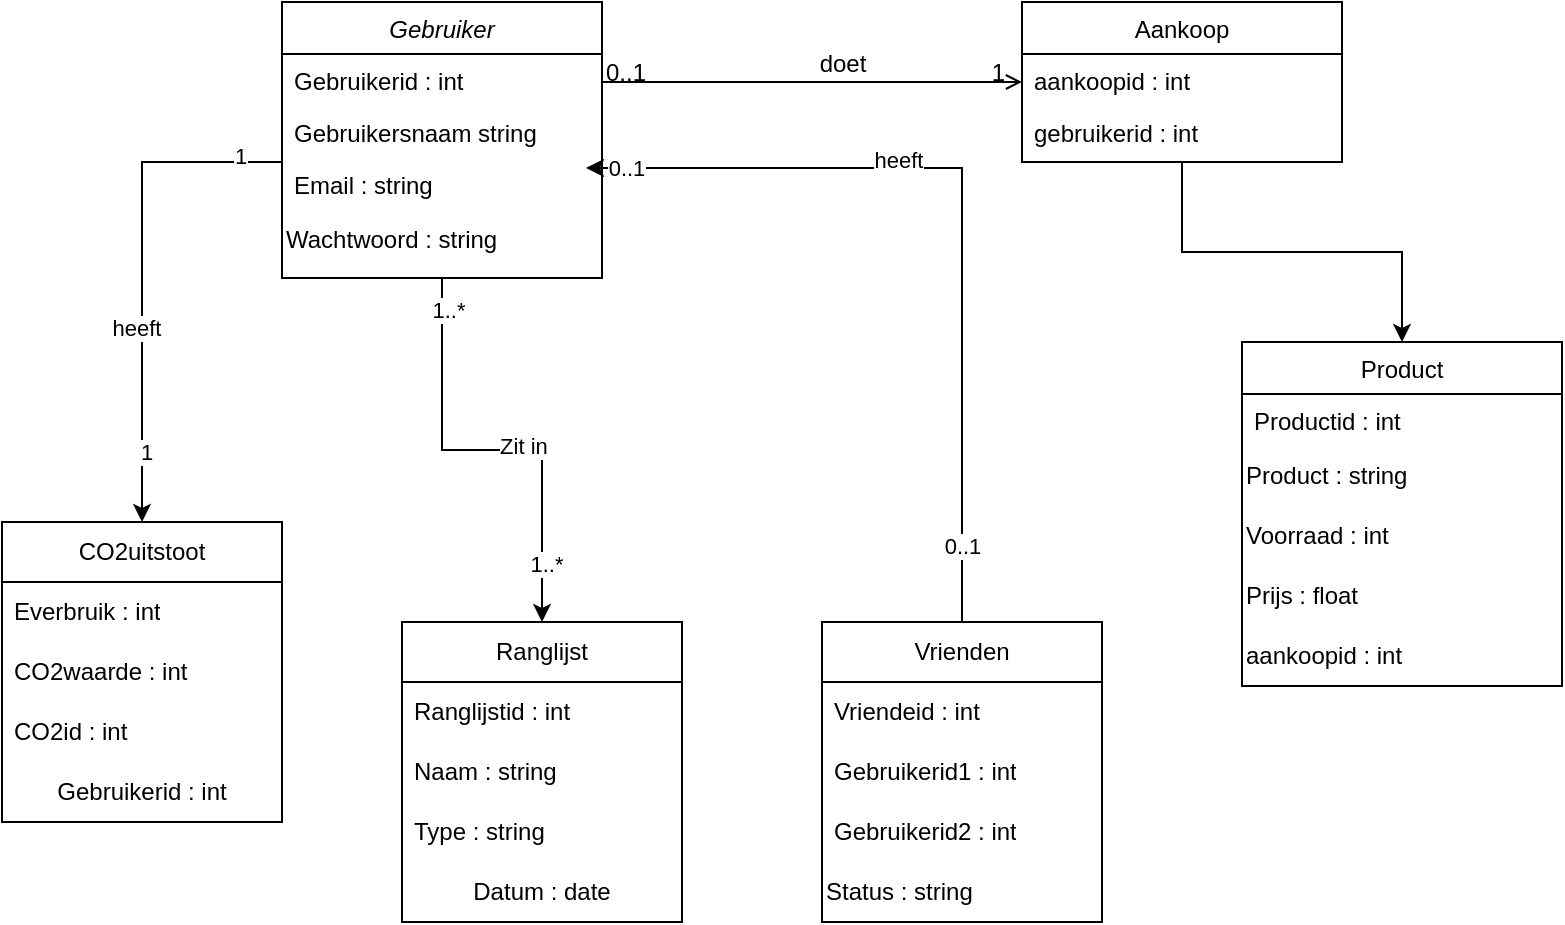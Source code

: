 <mxfile version="25.0.1">
  <diagram id="C5RBs43oDa-KdzZeNtuy" name="Page-1">
    <mxGraphModel dx="1434" dy="738" grid="1" gridSize="10" guides="1" tooltips="1" connect="1" arrows="1" fold="1" page="1" pageScale="1" pageWidth="827" pageHeight="1169" math="0" shadow="0">
      <root>
        <mxCell id="WIyWlLk6GJQsqaUBKTNV-0" />
        <mxCell id="WIyWlLk6GJQsqaUBKTNV-1" parent="WIyWlLk6GJQsqaUBKTNV-0" />
        <mxCell id="ZvwWX8Q4w-OuUIx1rQZi-45" style="edgeStyle=orthogonalEdgeStyle;rounded=0;orthogonalLoop=1;jettySize=auto;html=1;entryX=0.5;entryY=0;entryDx=0;entryDy=0;" edge="1" parent="WIyWlLk6GJQsqaUBKTNV-1" source="zkfFHV4jXpPFQw0GAbJ--0" target="ZvwWX8Q4w-OuUIx1rQZi-29">
          <mxGeometry relative="1" as="geometry" />
        </mxCell>
        <mxCell id="ZvwWX8Q4w-OuUIx1rQZi-46" value="1..*" style="edgeLabel;html=1;align=center;verticalAlign=middle;resizable=0;points=[];" vertex="1" connectable="0" parent="ZvwWX8Q4w-OuUIx1rQZi-45">
          <mxGeometry x="-0.855" y="3" relative="1" as="geometry">
            <mxPoint as="offset" />
          </mxGeometry>
        </mxCell>
        <mxCell id="ZvwWX8Q4w-OuUIx1rQZi-47" value="Zit in&amp;nbsp;" style="edgeLabel;html=1;align=center;verticalAlign=middle;resizable=0;points=[];" vertex="1" connectable="0" parent="ZvwWX8Q4w-OuUIx1rQZi-45">
          <mxGeometry x="0.152" y="2" relative="1" as="geometry">
            <mxPoint as="offset" />
          </mxGeometry>
        </mxCell>
        <mxCell id="ZvwWX8Q4w-OuUIx1rQZi-48" value="1..*" style="edgeLabel;html=1;align=center;verticalAlign=middle;resizable=0;points=[];" vertex="1" connectable="0" parent="ZvwWX8Q4w-OuUIx1rQZi-45">
          <mxGeometry x="0.739" y="2" relative="1" as="geometry">
            <mxPoint as="offset" />
          </mxGeometry>
        </mxCell>
        <mxCell id="ZvwWX8Q4w-OuUIx1rQZi-55" style="edgeStyle=orthogonalEdgeStyle;rounded=0;orthogonalLoop=1;jettySize=auto;html=1;entryX=0.5;entryY=0;entryDx=0;entryDy=0;" edge="1" parent="WIyWlLk6GJQsqaUBKTNV-1" source="zkfFHV4jXpPFQw0GAbJ--0" target="ZvwWX8Q4w-OuUIx1rQZi-4">
          <mxGeometry relative="1" as="geometry">
            <Array as="points">
              <mxPoint x="90" y="160" />
            </Array>
          </mxGeometry>
        </mxCell>
        <mxCell id="ZvwWX8Q4w-OuUIx1rQZi-56" value="heeft" style="edgeLabel;html=1;align=center;verticalAlign=middle;resizable=0;points=[];" vertex="1" connectable="0" parent="ZvwWX8Q4w-OuUIx1rQZi-55">
          <mxGeometry x="0.224" y="-3" relative="1" as="geometry">
            <mxPoint as="offset" />
          </mxGeometry>
        </mxCell>
        <mxCell id="ZvwWX8Q4w-OuUIx1rQZi-57" value="1" style="edgeLabel;html=1;align=center;verticalAlign=middle;resizable=0;points=[];" vertex="1" connectable="0" parent="ZvwWX8Q4w-OuUIx1rQZi-55">
          <mxGeometry x="-0.832" y="-3" relative="1" as="geometry">
            <mxPoint as="offset" />
          </mxGeometry>
        </mxCell>
        <mxCell id="ZvwWX8Q4w-OuUIx1rQZi-58" value="1" style="edgeLabel;html=1;align=center;verticalAlign=middle;resizable=0;points=[];" vertex="1" connectable="0" parent="ZvwWX8Q4w-OuUIx1rQZi-55">
          <mxGeometry x="0.72" y="2" relative="1" as="geometry">
            <mxPoint as="offset" />
          </mxGeometry>
        </mxCell>
        <mxCell id="zkfFHV4jXpPFQw0GAbJ--0" value="Gebruiker" style="swimlane;fontStyle=2;align=center;verticalAlign=top;childLayout=stackLayout;horizontal=1;startSize=26;horizontalStack=0;resizeParent=1;resizeLast=0;collapsible=1;marginBottom=0;rounded=0;shadow=0;strokeWidth=1;" parent="WIyWlLk6GJQsqaUBKTNV-1" vertex="1">
          <mxGeometry x="160" y="80" width="160" height="138" as="geometry">
            <mxRectangle x="230" y="140" width="160" height="26" as="alternateBounds" />
          </mxGeometry>
        </mxCell>
        <mxCell id="zkfFHV4jXpPFQw0GAbJ--1" value="Gebruikerid : int" style="text;align=left;verticalAlign=top;spacingLeft=4;spacingRight=4;overflow=hidden;rotatable=0;points=[[0,0.5],[1,0.5]];portConstraint=eastwest;" parent="zkfFHV4jXpPFQw0GAbJ--0" vertex="1">
          <mxGeometry y="26" width="160" height="26" as="geometry" />
        </mxCell>
        <mxCell id="zkfFHV4jXpPFQw0GAbJ--2" value="Gebruikersnaam string" style="text;align=left;verticalAlign=top;spacingLeft=4;spacingRight=4;overflow=hidden;rotatable=0;points=[[0,0.5],[1,0.5]];portConstraint=eastwest;rounded=0;shadow=0;html=0;" parent="zkfFHV4jXpPFQw0GAbJ--0" vertex="1">
          <mxGeometry y="52" width="160" height="26" as="geometry" />
        </mxCell>
        <mxCell id="zkfFHV4jXpPFQw0GAbJ--3" value="Email : string" style="text;align=left;verticalAlign=top;spacingLeft=4;spacingRight=4;overflow=hidden;rotatable=0;points=[[0,0.5],[1,0.5]];portConstraint=eastwest;rounded=0;shadow=0;html=0;" parent="zkfFHV4jXpPFQw0GAbJ--0" vertex="1">
          <mxGeometry y="78" width="160" height="26" as="geometry" />
        </mxCell>
        <mxCell id="ZvwWX8Q4w-OuUIx1rQZi-12" value="Wachtwoord : string" style="text;html=1;align=left;verticalAlign=middle;resizable=0;points=[];autosize=1;strokeColor=none;fillColor=none;" vertex="1" parent="zkfFHV4jXpPFQw0GAbJ--0">
          <mxGeometry y="104" width="160" height="30" as="geometry" />
        </mxCell>
        <mxCell id="ZvwWX8Q4w-OuUIx1rQZi-16" value="" style="edgeStyle=orthogonalEdgeStyle;rounded=0;orthogonalLoop=1;jettySize=auto;html=1;" edge="1" parent="WIyWlLk6GJQsqaUBKTNV-1" source="zkfFHV4jXpPFQw0GAbJ--17" target="ZvwWX8Q4w-OuUIx1rQZi-13">
          <mxGeometry relative="1" as="geometry" />
        </mxCell>
        <mxCell id="zkfFHV4jXpPFQw0GAbJ--17" value="Aankoop" style="swimlane;fontStyle=0;align=center;verticalAlign=top;childLayout=stackLayout;horizontal=1;startSize=26;horizontalStack=0;resizeParent=1;resizeLast=0;collapsible=1;marginBottom=0;rounded=0;shadow=0;strokeWidth=1;" parent="WIyWlLk6GJQsqaUBKTNV-1" vertex="1">
          <mxGeometry x="530" y="80" width="160" height="80" as="geometry">
            <mxRectangle x="550" y="140" width="160" height="26" as="alternateBounds" />
          </mxGeometry>
        </mxCell>
        <mxCell id="zkfFHV4jXpPFQw0GAbJ--18" value="aankoopid : int" style="text;align=left;verticalAlign=top;spacingLeft=4;spacingRight=4;overflow=hidden;rotatable=0;points=[[0,0.5],[1,0.5]];portConstraint=eastwest;" parent="zkfFHV4jXpPFQw0GAbJ--17" vertex="1">
          <mxGeometry y="26" width="160" height="26" as="geometry" />
        </mxCell>
        <mxCell id="zkfFHV4jXpPFQw0GAbJ--20" value="gebruikerid : int" style="text;align=left;verticalAlign=top;spacingLeft=4;spacingRight=4;overflow=hidden;rotatable=0;points=[[0,0.5],[1,0.5]];portConstraint=eastwest;rounded=0;shadow=0;html=0;" parent="zkfFHV4jXpPFQw0GAbJ--17" vertex="1">
          <mxGeometry y="52" width="160" height="28" as="geometry" />
        </mxCell>
        <mxCell id="zkfFHV4jXpPFQw0GAbJ--26" value="" style="endArrow=open;shadow=0;strokeWidth=1;rounded=0;curved=0;endFill=1;edgeStyle=elbowEdgeStyle;elbow=vertical;" parent="WIyWlLk6GJQsqaUBKTNV-1" source="zkfFHV4jXpPFQw0GAbJ--0" target="zkfFHV4jXpPFQw0GAbJ--17" edge="1">
          <mxGeometry x="0.5" y="41" relative="1" as="geometry">
            <mxPoint x="380" y="192" as="sourcePoint" />
            <mxPoint x="540" y="192" as="targetPoint" />
            <mxPoint x="-40" y="32" as="offset" />
          </mxGeometry>
        </mxCell>
        <mxCell id="zkfFHV4jXpPFQw0GAbJ--27" value="0..1" style="resizable=0;align=left;verticalAlign=bottom;labelBackgroundColor=none;fontSize=12;" parent="zkfFHV4jXpPFQw0GAbJ--26" connectable="0" vertex="1">
          <mxGeometry x="-1" relative="1" as="geometry">
            <mxPoint y="4" as="offset" />
          </mxGeometry>
        </mxCell>
        <mxCell id="zkfFHV4jXpPFQw0GAbJ--28" value="1" style="resizable=0;align=right;verticalAlign=bottom;labelBackgroundColor=none;fontSize=12;" parent="zkfFHV4jXpPFQw0GAbJ--26" connectable="0" vertex="1">
          <mxGeometry x="1" relative="1" as="geometry">
            <mxPoint x="-7" y="4" as="offset" />
          </mxGeometry>
        </mxCell>
        <mxCell id="zkfFHV4jXpPFQw0GAbJ--29" value="doet" style="text;html=1;resizable=0;points=[];;align=center;verticalAlign=middle;labelBackgroundColor=none;rounded=0;shadow=0;strokeWidth=1;fontSize=12;" parent="zkfFHV4jXpPFQw0GAbJ--26" vertex="1" connectable="0">
          <mxGeometry x="0.5" y="49" relative="1" as="geometry">
            <mxPoint x="-38" y="40" as="offset" />
          </mxGeometry>
        </mxCell>
        <mxCell id="ZvwWX8Q4w-OuUIx1rQZi-4" value="CO2uitstoot" style="swimlane;fontStyle=0;childLayout=stackLayout;horizontal=1;startSize=30;horizontalStack=0;resizeParent=1;resizeParentMax=0;resizeLast=0;collapsible=1;marginBottom=0;whiteSpace=wrap;html=1;" vertex="1" parent="WIyWlLk6GJQsqaUBKTNV-1">
          <mxGeometry x="20" y="340" width="140" height="150" as="geometry" />
        </mxCell>
        <mxCell id="ZvwWX8Q4w-OuUIx1rQZi-5" value="Everbruik : int" style="text;strokeColor=none;fillColor=none;align=left;verticalAlign=middle;spacingLeft=4;spacingRight=4;overflow=hidden;points=[[0,0.5],[1,0.5]];portConstraint=eastwest;rotatable=0;whiteSpace=wrap;html=1;" vertex="1" parent="ZvwWX8Q4w-OuUIx1rQZi-4">
          <mxGeometry y="30" width="140" height="30" as="geometry" />
        </mxCell>
        <mxCell id="ZvwWX8Q4w-OuUIx1rQZi-6" value="CO2waarde : int" style="text;strokeColor=none;fillColor=none;align=left;verticalAlign=middle;spacingLeft=4;spacingRight=4;overflow=hidden;points=[[0,0.5],[1,0.5]];portConstraint=eastwest;rotatable=0;whiteSpace=wrap;html=1;" vertex="1" parent="ZvwWX8Q4w-OuUIx1rQZi-4">
          <mxGeometry y="60" width="140" height="30" as="geometry" />
        </mxCell>
        <mxCell id="ZvwWX8Q4w-OuUIx1rQZi-7" value="CO2id : int" style="text;strokeColor=none;fillColor=none;align=left;verticalAlign=middle;spacingLeft=4;spacingRight=4;overflow=hidden;points=[[0,0.5],[1,0.5]];portConstraint=eastwest;rotatable=0;whiteSpace=wrap;html=1;" vertex="1" parent="ZvwWX8Q4w-OuUIx1rQZi-4">
          <mxGeometry y="90" width="140" height="30" as="geometry" />
        </mxCell>
        <mxCell id="ZvwWX8Q4w-OuUIx1rQZi-44" value="Gebruikerid : int" style="text;html=1;align=center;verticalAlign=middle;whiteSpace=wrap;rounded=0;" vertex="1" parent="ZvwWX8Q4w-OuUIx1rQZi-4">
          <mxGeometry y="120" width="140" height="30" as="geometry" />
        </mxCell>
        <mxCell id="ZvwWX8Q4w-OuUIx1rQZi-13" value="Product" style="swimlane;fontStyle=0;align=center;verticalAlign=top;childLayout=stackLayout;horizontal=1;startSize=26;horizontalStack=0;resizeParent=1;resizeLast=0;collapsible=1;marginBottom=0;rounded=0;shadow=0;strokeWidth=1;" vertex="1" parent="WIyWlLk6GJQsqaUBKTNV-1">
          <mxGeometry x="640" y="250" width="160" height="172" as="geometry">
            <mxRectangle x="550" y="140" width="160" height="26" as="alternateBounds" />
          </mxGeometry>
        </mxCell>
        <mxCell id="ZvwWX8Q4w-OuUIx1rQZi-14" value="Productid : int" style="text;align=left;verticalAlign=top;spacingLeft=4;spacingRight=4;overflow=hidden;rotatable=0;points=[[0,0.5],[1,0.5]];portConstraint=eastwest;" vertex="1" parent="ZvwWX8Q4w-OuUIx1rQZi-13">
          <mxGeometry y="26" width="160" height="26" as="geometry" />
        </mxCell>
        <mxCell id="ZvwWX8Q4w-OuUIx1rQZi-18" value="Product : string" style="text;html=1;align=left;verticalAlign=middle;whiteSpace=wrap;rounded=0;" vertex="1" parent="ZvwWX8Q4w-OuUIx1rQZi-13">
          <mxGeometry y="52" width="160" height="30" as="geometry" />
        </mxCell>
        <mxCell id="ZvwWX8Q4w-OuUIx1rQZi-19" value="Voorraad : int" style="text;html=1;align=left;verticalAlign=middle;whiteSpace=wrap;rounded=0;" vertex="1" parent="ZvwWX8Q4w-OuUIx1rQZi-13">
          <mxGeometry y="82" width="160" height="30" as="geometry" />
        </mxCell>
        <mxCell id="ZvwWX8Q4w-OuUIx1rQZi-21" value="Prijs : float" style="text;html=1;align=left;verticalAlign=middle;whiteSpace=wrap;rounded=0;" vertex="1" parent="ZvwWX8Q4w-OuUIx1rQZi-13">
          <mxGeometry y="112" width="160" height="30" as="geometry" />
        </mxCell>
        <mxCell id="ZvwWX8Q4w-OuUIx1rQZi-22" value="aankoopid : int" style="text;html=1;align=left;verticalAlign=middle;whiteSpace=wrap;rounded=0;" vertex="1" parent="ZvwWX8Q4w-OuUIx1rQZi-13">
          <mxGeometry y="142" width="160" height="30" as="geometry" />
        </mxCell>
        <mxCell id="ZvwWX8Q4w-OuUIx1rQZi-29" value="Ranglijst" style="swimlane;fontStyle=0;childLayout=stackLayout;horizontal=1;startSize=30;horizontalStack=0;resizeParent=1;resizeParentMax=0;resizeLast=0;collapsible=1;marginBottom=0;whiteSpace=wrap;html=1;" vertex="1" parent="WIyWlLk6GJQsqaUBKTNV-1">
          <mxGeometry x="220" y="390" width="140" height="150" as="geometry" />
        </mxCell>
        <mxCell id="ZvwWX8Q4w-OuUIx1rQZi-30" value="Ranglijstid : int" style="text;strokeColor=none;fillColor=none;align=left;verticalAlign=middle;spacingLeft=4;spacingRight=4;overflow=hidden;points=[[0,0.5],[1,0.5]];portConstraint=eastwest;rotatable=0;whiteSpace=wrap;html=1;" vertex="1" parent="ZvwWX8Q4w-OuUIx1rQZi-29">
          <mxGeometry y="30" width="140" height="30" as="geometry" />
        </mxCell>
        <mxCell id="ZvwWX8Q4w-OuUIx1rQZi-31" value="Naam : string" style="text;strokeColor=none;fillColor=none;align=left;verticalAlign=middle;spacingLeft=4;spacingRight=4;overflow=hidden;points=[[0,0.5],[1,0.5]];portConstraint=eastwest;rotatable=0;whiteSpace=wrap;html=1;" vertex="1" parent="ZvwWX8Q4w-OuUIx1rQZi-29">
          <mxGeometry y="60" width="140" height="30" as="geometry" />
        </mxCell>
        <mxCell id="ZvwWX8Q4w-OuUIx1rQZi-32" value="Type : string" style="text;strokeColor=none;fillColor=none;align=left;verticalAlign=middle;spacingLeft=4;spacingRight=4;overflow=hidden;points=[[0,0.5],[1,0.5]];portConstraint=eastwest;rotatable=0;whiteSpace=wrap;html=1;" vertex="1" parent="ZvwWX8Q4w-OuUIx1rQZi-29">
          <mxGeometry y="90" width="140" height="30" as="geometry" />
        </mxCell>
        <mxCell id="ZvwWX8Q4w-OuUIx1rQZi-38" value="Datum : date" style="text;html=1;align=center;verticalAlign=middle;whiteSpace=wrap;rounded=0;" vertex="1" parent="ZvwWX8Q4w-OuUIx1rQZi-29">
          <mxGeometry y="120" width="140" height="30" as="geometry" />
        </mxCell>
        <mxCell id="ZvwWX8Q4w-OuUIx1rQZi-39" value="Vrienden" style="swimlane;fontStyle=0;childLayout=stackLayout;horizontal=1;startSize=30;horizontalStack=0;resizeParent=1;resizeParentMax=0;resizeLast=0;collapsible=1;marginBottom=0;whiteSpace=wrap;html=1;" vertex="1" parent="WIyWlLk6GJQsqaUBKTNV-1">
          <mxGeometry x="430" y="390" width="140" height="150" as="geometry" />
        </mxCell>
        <mxCell id="ZvwWX8Q4w-OuUIx1rQZi-40" value="Vriendeid : int" style="text;strokeColor=none;fillColor=none;align=left;verticalAlign=middle;spacingLeft=4;spacingRight=4;overflow=hidden;points=[[0,0.5],[1,0.5]];portConstraint=eastwest;rotatable=0;whiteSpace=wrap;html=1;" vertex="1" parent="ZvwWX8Q4w-OuUIx1rQZi-39">
          <mxGeometry y="30" width="140" height="30" as="geometry" />
        </mxCell>
        <mxCell id="ZvwWX8Q4w-OuUIx1rQZi-41" value="Gebruikerid1 : int" style="text;strokeColor=none;fillColor=none;align=left;verticalAlign=middle;spacingLeft=4;spacingRight=4;overflow=hidden;points=[[0,0.5],[1,0.5]];portConstraint=eastwest;rotatable=0;whiteSpace=wrap;html=1;" vertex="1" parent="ZvwWX8Q4w-OuUIx1rQZi-39">
          <mxGeometry y="60" width="140" height="30" as="geometry" />
        </mxCell>
        <mxCell id="ZvwWX8Q4w-OuUIx1rQZi-42" value="Gebruikerid2 : int" style="text;strokeColor=none;fillColor=none;align=left;verticalAlign=middle;spacingLeft=4;spacingRight=4;overflow=hidden;points=[[0,0.5],[1,0.5]];portConstraint=eastwest;rotatable=0;whiteSpace=wrap;html=1;" vertex="1" parent="ZvwWX8Q4w-OuUIx1rQZi-39">
          <mxGeometry y="90" width="140" height="30" as="geometry" />
        </mxCell>
        <mxCell id="ZvwWX8Q4w-OuUIx1rQZi-43" value="Status : string" style="text;html=1;align=left;verticalAlign=middle;whiteSpace=wrap;rounded=0;" vertex="1" parent="ZvwWX8Q4w-OuUIx1rQZi-39">
          <mxGeometry y="120" width="140" height="30" as="geometry" />
        </mxCell>
        <mxCell id="ZvwWX8Q4w-OuUIx1rQZi-49" style="edgeStyle=orthogonalEdgeStyle;rounded=0;orthogonalLoop=1;jettySize=auto;html=1;entryX=0.95;entryY=0.192;entryDx=0;entryDy=0;entryPerimeter=0;" edge="1" parent="WIyWlLk6GJQsqaUBKTNV-1" source="ZvwWX8Q4w-OuUIx1rQZi-39" target="zkfFHV4jXpPFQw0GAbJ--3">
          <mxGeometry relative="1" as="geometry" />
        </mxCell>
        <mxCell id="ZvwWX8Q4w-OuUIx1rQZi-51" value="heeft" style="edgeLabel;html=1;align=center;verticalAlign=middle;resizable=0;points=[];" vertex="1" connectable="0" parent="ZvwWX8Q4w-OuUIx1rQZi-49">
          <mxGeometry x="0.248" y="-4" relative="1" as="geometry">
            <mxPoint as="offset" />
          </mxGeometry>
        </mxCell>
        <mxCell id="ZvwWX8Q4w-OuUIx1rQZi-52" value="0..1" style="edgeLabel;html=1;align=center;verticalAlign=middle;resizable=0;points=[];" vertex="1" connectable="0" parent="ZvwWX8Q4w-OuUIx1rQZi-49">
          <mxGeometry x="0.904" relative="1" as="geometry">
            <mxPoint as="offset" />
          </mxGeometry>
        </mxCell>
        <mxCell id="ZvwWX8Q4w-OuUIx1rQZi-53" value="0..1" style="edgeLabel;html=1;align=center;verticalAlign=middle;resizable=0;points=[];" vertex="1" connectable="0" parent="ZvwWX8Q4w-OuUIx1rQZi-49">
          <mxGeometry x="-0.817" relative="1" as="geometry">
            <mxPoint as="offset" />
          </mxGeometry>
        </mxCell>
      </root>
    </mxGraphModel>
  </diagram>
</mxfile>
